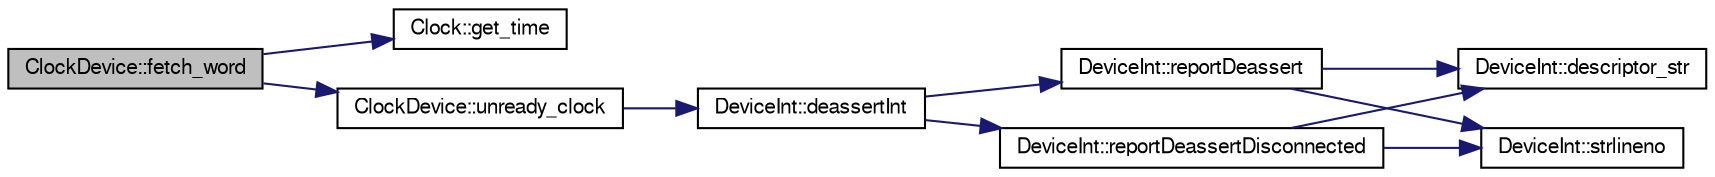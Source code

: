 digraph G
{
  edge [fontname="FreeSans",fontsize="10",labelfontname="FreeSans",labelfontsize="10"];
  node [fontname="FreeSans",fontsize="10",shape=record];
  rankdir=LR;
  Node1 [label="ClockDevice::fetch_word",height=0.2,width=0.4,color="black", fillcolor="grey75", style="filled" fontcolor="black"];
  Node1 -> Node2 [color="midnightblue",fontsize="10",style="solid"];
  Node2 [label="Clock::get_time",height=0.2,width=0.4,color="black", fillcolor="white", style="filled",URL="$classClock.html#a97be7b0e631ff16e23d257bdbfd46bca"];
  Node1 -> Node3 [color="midnightblue",fontsize="10",style="solid"];
  Node3 [label="ClockDevice::unready_clock",height=0.2,width=0.4,color="black", fillcolor="white", style="filled",URL="$classClockDevice.html#aad402cce484ce8c1fc8730029022a730"];
  Node3 -> Node4 [color="midnightblue",fontsize="10",style="solid"];
  Node4 [label="DeviceInt::deassertInt",height=0.2,width=0.4,color="black", fillcolor="white", style="filled",URL="$classDeviceInt.html#ad7387f17b6dfa6acf90e857a7e33aa01"];
  Node4 -> Node5 [color="midnightblue",fontsize="10",style="solid"];
  Node5 [label="DeviceInt::reportDeassert",height=0.2,width=0.4,color="black", fillcolor="white", style="filled",URL="$classDeviceInt.html#a7498408689728cc760e6d380524556e6"];
  Node5 -> Node6 [color="midnightblue",fontsize="10",style="solid"];
  Node6 [label="DeviceInt::descriptor_str",height=0.2,width=0.4,color="black", fillcolor="white", style="filled",URL="$classDeviceInt.html#a8e93853ae77b6a63a140ed498d9fc8b8"];
  Node5 -> Node7 [color="midnightblue",fontsize="10",style="solid"];
  Node7 [label="DeviceInt::strlineno",height=0.2,width=0.4,color="black", fillcolor="white", style="filled",URL="$classDeviceInt.html#a7b51658efadb002993df8b4475ce29eb"];
  Node4 -> Node8 [color="midnightblue",fontsize="10",style="solid"];
  Node8 [label="DeviceInt::reportDeassertDisconnected",height=0.2,width=0.4,color="black", fillcolor="white", style="filled",URL="$classDeviceInt.html#a7137fd4caaf3ab2cb1e187991b156e32"];
  Node8 -> Node6 [color="midnightblue",fontsize="10",style="solid"];
  Node8 -> Node7 [color="midnightblue",fontsize="10",style="solid"];
}
